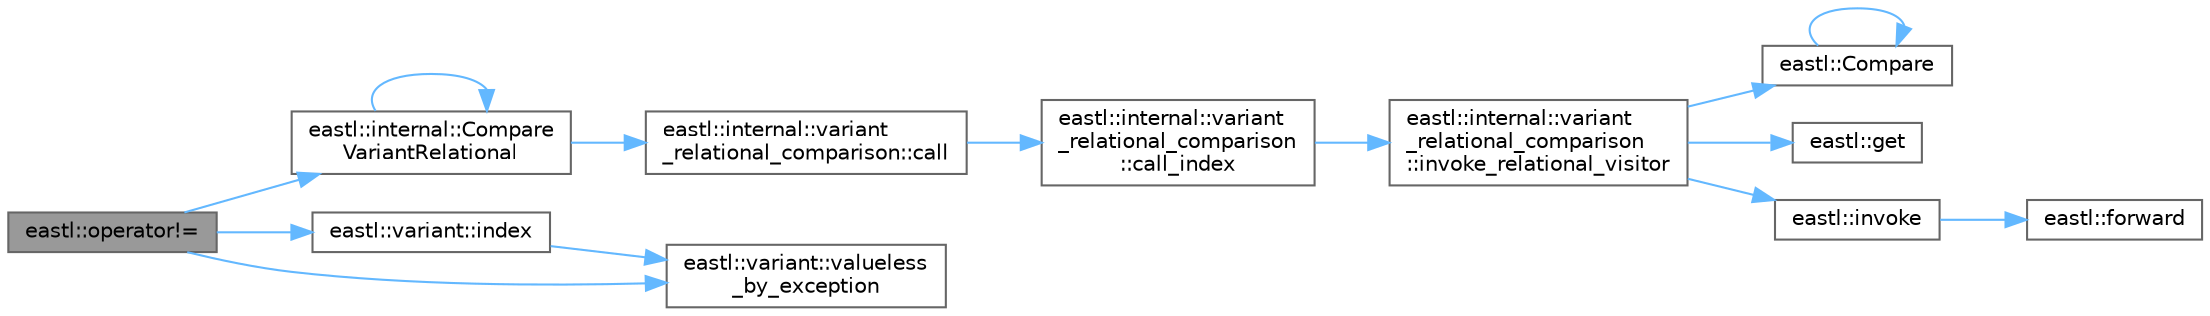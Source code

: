 digraph "eastl::operator!="
{
 // LATEX_PDF_SIZE
  bgcolor="transparent";
  edge [fontname=Helvetica,fontsize=10,labelfontname=Helvetica,labelfontsize=10];
  node [fontname=Helvetica,fontsize=10,shape=box,height=0.2,width=0.4];
  rankdir="LR";
  Node1 [id="Node000001",label="eastl::operator!=",height=0.2,width=0.4,color="gray40", fillcolor="grey60", style="filled", fontcolor="black",tooltip=" "];
  Node1 -> Node2 [id="edge1_Node000001_Node000002",color="steelblue1",style="solid",tooltip=" "];
  Node2 [id="Node000002",label="eastl::internal::Compare\lVariantRelational",height=0.2,width=0.4,color="grey40", fillcolor="white", style="filled",URL="$namespaceeastl_1_1internal.html#a9afa8817a90bce78785670bcd9f91fde",tooltip=" "];
  Node2 -> Node3 [id="edge2_Node000002_Node000003",color="steelblue1",style="solid",tooltip=" "];
  Node3 [id="Node000003",label="eastl::internal::variant\l_relational_comparison::call",height=0.2,width=0.4,color="grey40", fillcolor="white", style="filled",URL="$structeastl_1_1internal_1_1variant__relational__comparison.html#af245168172728aeecf7f2dcfee0a201a",tooltip=" "];
  Node3 -> Node4 [id="edge3_Node000003_Node000004",color="steelblue1",style="solid",tooltip=" "];
  Node4 [id="Node000004",label="eastl::internal::variant\l_relational_comparison\l::call_index",height=0.2,width=0.4,color="grey40", fillcolor="white", style="filled",URL="$structeastl_1_1internal_1_1variant__relational__comparison.html#aa47ae310b4c6022b41403f24b6689f55",tooltip=" "];
  Node4 -> Node5 [id="edge4_Node000004_Node000005",color="steelblue1",style="solid",tooltip=" "];
  Node5 [id="Node000005",label="eastl::internal::variant\l_relational_comparison\l::invoke_relational_visitor",height=0.2,width=0.4,color="grey40", fillcolor="white", style="filled",URL="$structeastl_1_1internal_1_1variant__relational__comparison.html#a7ef022e68360943446b4b3cde0a304a3",tooltip=" "];
  Node5 -> Node6 [id="edge5_Node000005_Node000006",color="steelblue1",style="solid",tooltip=" "];
  Node6 [id="Node000006",label="eastl::Compare",height=0.2,width=0.4,color="grey40", fillcolor="white", style="filled",URL="$namespaceeastl.html#ae3d33fc51c4c15a85aee95335a5d336d",tooltip=" "];
  Node6 -> Node6 [id="edge6_Node000006_Node000006",color="steelblue1",style="solid",tooltip=" "];
  Node5 -> Node7 [id="edge7_Node000005_Node000007",color="steelblue1",style="solid",tooltip=" "];
  Node7 [id="Node000007",label="eastl::get",height=0.2,width=0.4,color="grey40", fillcolor="white", style="filled",URL="$namespaceeastl.html#ac97dedae1570e2a239ff86cafda745bb",tooltip=" "];
  Node5 -> Node8 [id="edge8_Node000005_Node000008",color="steelblue1",style="solid",tooltip=" "];
  Node8 [id="Node000008",label="eastl::invoke",height=0.2,width=0.4,color="grey40", fillcolor="white", style="filled",URL="$namespaceeastl.html#afecc703e5abfd2fcd6f342e3e345249e",tooltip=" "];
  Node8 -> Node9 [id="edge9_Node000008_Node000009",color="steelblue1",style="solid",tooltip=" "];
  Node9 [id="Node000009",label="eastl::forward",height=0.2,width=0.4,color="grey40", fillcolor="white", style="filled",URL="$namespaceeastl.html#a36662e86289d74a927ced4b51496fce5",tooltip=" "];
  Node2 -> Node2 [id="edge10_Node000002_Node000002",color="steelblue1",style="solid",tooltip=" "];
  Node1 -> Node10 [id="edge11_Node000001_Node000010",color="steelblue1",style="solid",tooltip=" "];
  Node10 [id="Node000010",label="eastl::variant::index",height=0.2,width=0.4,color="grey40", fillcolor="white", style="filled",URL="$classeastl_1_1variant.html#ac30bbb8e546120709b12fe74f82fc0d2",tooltip=" "];
  Node10 -> Node11 [id="edge12_Node000010_Node000011",color="steelblue1",style="solid",tooltip=" "];
  Node11 [id="Node000011",label="eastl::variant::valueless\l_by_exception",height=0.2,width=0.4,color="grey40", fillcolor="white", style="filled",URL="$classeastl_1_1variant.html#a29a3d9e851423f28c292378e1d5ee2ca",tooltip=" "];
  Node1 -> Node11 [id="edge13_Node000001_Node000011",color="steelblue1",style="solid",tooltip=" "];
}
